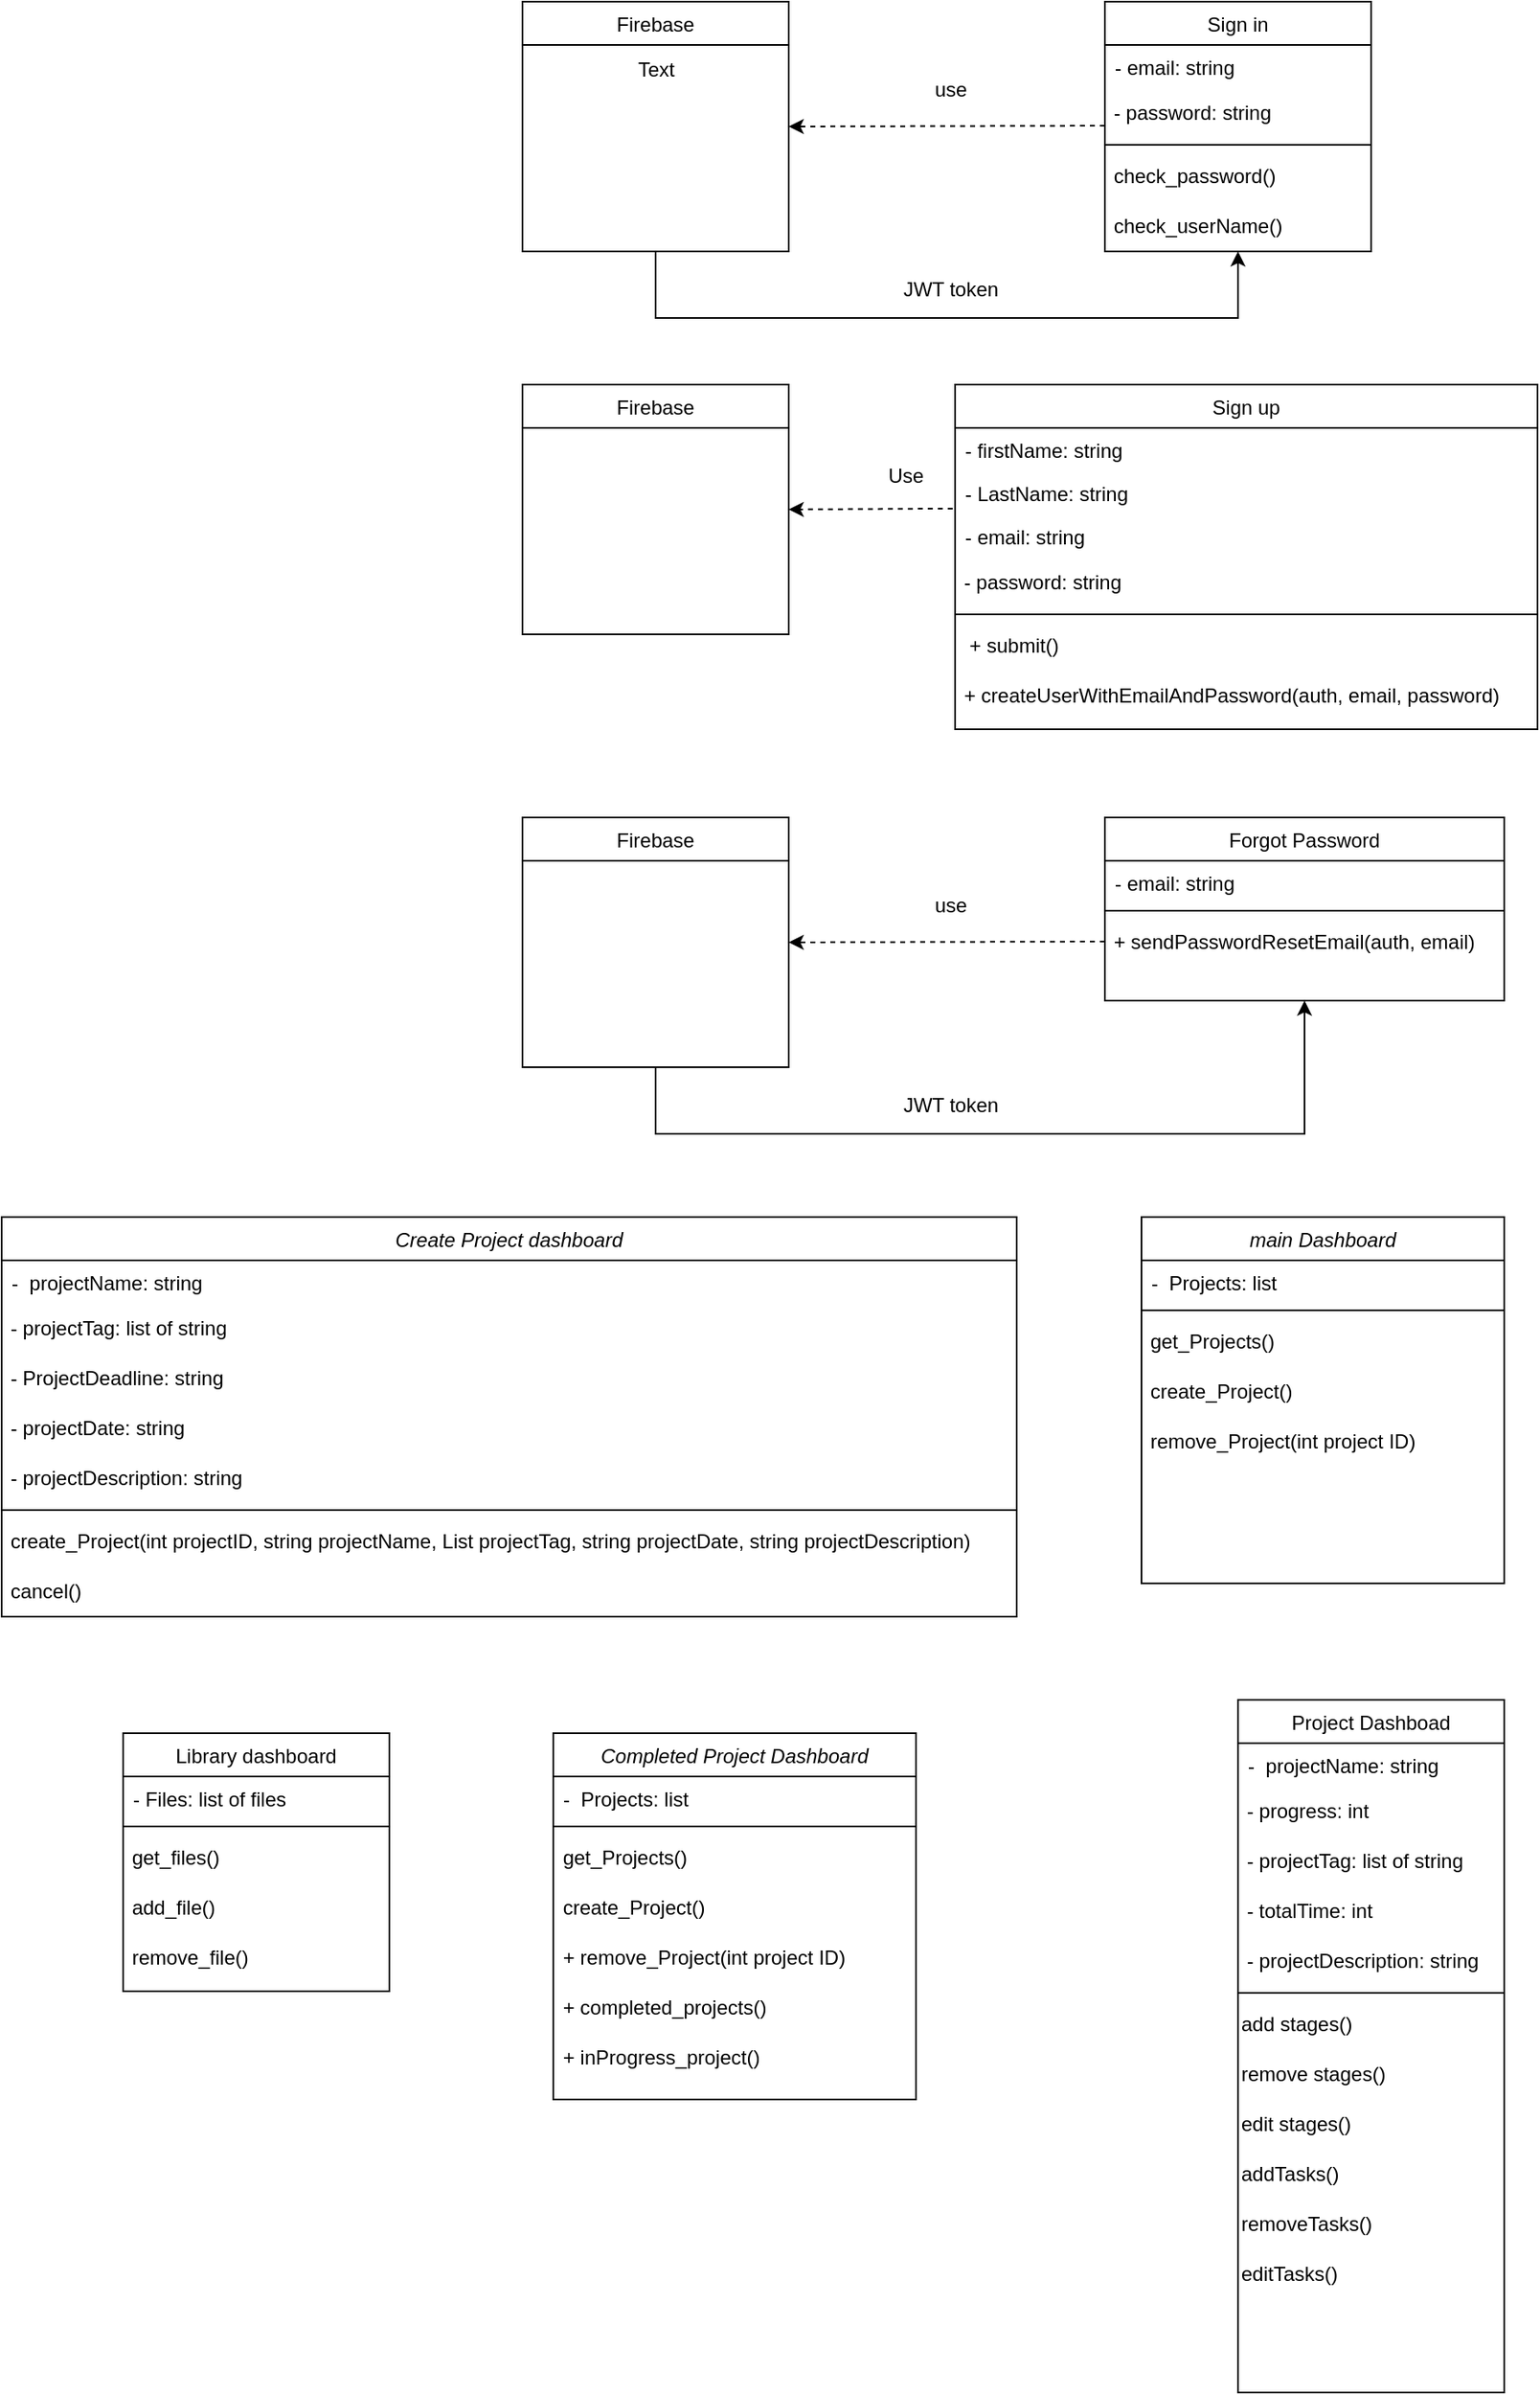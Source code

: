 <mxfile version="23.1.5" type="google">
  <diagram id="C5RBs43oDa-KdzZeNtuy" name="Page-1">
    <mxGraphModel grid="1" page="1" gridSize="10" guides="1" tooltips="1" connect="1" arrows="1" fold="1" pageScale="1" pageWidth="827" pageHeight="1169" math="0" shadow="0">
      <root>
        <mxCell id="WIyWlLk6GJQsqaUBKTNV-0" />
        <mxCell id="WIyWlLk6GJQsqaUBKTNV-1" parent="WIyWlLk6GJQsqaUBKTNV-0" />
        <mxCell id="zkfFHV4jXpPFQw0GAbJ--0" value="main Dashboard " style="swimlane;fontStyle=2;align=center;verticalAlign=top;childLayout=stackLayout;horizontal=1;startSize=26;horizontalStack=0;resizeParent=1;resizeLast=0;collapsible=1;marginBottom=0;rounded=0;shadow=0;strokeWidth=1;" vertex="1" parent="WIyWlLk6GJQsqaUBKTNV-1">
          <mxGeometry x="-298" y="790" width="218" height="220" as="geometry">
            <mxRectangle x="230" y="140" width="160" height="26" as="alternateBounds" />
          </mxGeometry>
        </mxCell>
        <mxCell id="zkfFHV4jXpPFQw0GAbJ--3" value="-  Projects: list" style="text;align=left;verticalAlign=top;spacingLeft=4;spacingRight=4;overflow=hidden;rotatable=0;points=[[0,0.5],[1,0.5]];portConstraint=eastwest;rounded=0;shadow=0;html=0;" vertex="1" parent="zkfFHV4jXpPFQw0GAbJ--0">
          <mxGeometry y="26" width="218" height="26" as="geometry" />
        </mxCell>
        <mxCell id="zkfFHV4jXpPFQw0GAbJ--4" value="" style="line;html=1;strokeWidth=1;align=left;verticalAlign=middle;spacingTop=-1;spacingLeft=3;spacingRight=3;rotatable=0;labelPosition=right;points=[];portConstraint=eastwest;" vertex="1" parent="zkfFHV4jXpPFQw0GAbJ--0">
          <mxGeometry y="52" width="218" height="8" as="geometry" />
        </mxCell>
        <mxCell id="jSiAcVPpjRtL4z8NfgZH-14" value="&amp;nbsp;get_Projects()" style="text;html=1;align=left;verticalAlign=middle;whiteSpace=wrap;rounded=0;" vertex="1" parent="zkfFHV4jXpPFQw0GAbJ--0">
          <mxGeometry y="60" width="218" height="30" as="geometry" />
        </mxCell>
        <mxCell id="9e0AxAzKwE3C_x6bAhKF-7" value="&lt;div align=&quot;left&quot;&gt;&amp;nbsp;create_Project()&lt;/div&gt;" style="text;html=1;align=left;verticalAlign=middle;resizable=0;points=[];autosize=1;strokeColor=none;fillColor=none;" vertex="1" parent="zkfFHV4jXpPFQw0GAbJ--0">
          <mxGeometry y="90" width="218" height="30" as="geometry" />
        </mxCell>
        <mxCell id="9e0AxAzKwE3C_x6bAhKF-8" value="&lt;div align=&quot;left&quot;&gt;&amp;nbsp;remove_Project(int project ID)&lt;/div&gt;" style="text;html=1;align=left;verticalAlign=middle;resizable=0;points=[];autosize=1;strokeColor=none;fillColor=none;" vertex="1" parent="zkfFHV4jXpPFQw0GAbJ--0">
          <mxGeometry y="120" width="218" height="30" as="geometry" />
        </mxCell>
        <mxCell id="zkfFHV4jXpPFQw0GAbJ--13" value="Library dashboard" style="swimlane;fontStyle=0;align=center;verticalAlign=top;childLayout=stackLayout;horizontal=1;startSize=26;horizontalStack=0;resizeParent=1;resizeLast=0;collapsible=1;marginBottom=0;rounded=0;shadow=0;strokeWidth=1;" vertex="1" parent="WIyWlLk6GJQsqaUBKTNV-1">
          <mxGeometry x="-910" y="1100" width="160" height="155" as="geometry">
            <mxRectangle x="340" y="380" width="170" height="26" as="alternateBounds" />
          </mxGeometry>
        </mxCell>
        <mxCell id="zkfFHV4jXpPFQw0GAbJ--14" value="- Files: list of files" style="text;align=left;verticalAlign=top;spacingLeft=4;spacingRight=4;overflow=hidden;rotatable=0;points=[[0,0.5],[1,0.5]];portConstraint=eastwest;" vertex="1" parent="zkfFHV4jXpPFQw0GAbJ--13">
          <mxGeometry y="26" width="160" height="26" as="geometry" />
        </mxCell>
        <mxCell id="zkfFHV4jXpPFQw0GAbJ--15" value="" style="line;html=1;strokeWidth=1;align=left;verticalAlign=middle;spacingTop=-1;spacingLeft=3;spacingRight=3;rotatable=0;labelPosition=right;points=[];portConstraint=eastwest;" vertex="1" parent="zkfFHV4jXpPFQw0GAbJ--13">
          <mxGeometry y="52" width="160" height="8" as="geometry" />
        </mxCell>
        <mxCell id="9e0AxAzKwE3C_x6bAhKF-4" value="&amp;nbsp;get_files()" style="text;html=1;align=left;verticalAlign=middle;resizable=0;points=[];autosize=1;strokeColor=none;fillColor=none;" vertex="1" parent="zkfFHV4jXpPFQw0GAbJ--13">
          <mxGeometry y="60" width="160" height="30" as="geometry" />
        </mxCell>
        <mxCell id="9e0AxAzKwE3C_x6bAhKF-5" value="&lt;div align=&quot;left&quot;&gt;&amp;nbsp;add_file()&lt;/div&gt;" style="text;html=1;align=left;verticalAlign=middle;resizable=0;points=[];autosize=1;strokeColor=none;fillColor=none;" vertex="1" parent="zkfFHV4jXpPFQw0GAbJ--13">
          <mxGeometry y="90" width="160" height="30" as="geometry" />
        </mxCell>
        <mxCell id="9e0AxAzKwE3C_x6bAhKF-6" value="&amp;nbsp;remove_file()" style="text;html=1;align=left;verticalAlign=middle;resizable=0;points=[];autosize=1;strokeColor=none;fillColor=none;" vertex="1" parent="zkfFHV4jXpPFQw0GAbJ--13">
          <mxGeometry y="120" width="160" height="30" as="geometry" />
        </mxCell>
        <mxCell id="zkfFHV4jXpPFQw0GAbJ--17" value="Project Dashboad" style="swimlane;fontStyle=0;align=center;verticalAlign=top;childLayout=stackLayout;horizontal=1;startSize=26;horizontalStack=0;resizeParent=1;resizeLast=0;collapsible=1;marginBottom=0;rounded=0;shadow=0;strokeWidth=1;" vertex="1" parent="WIyWlLk6GJQsqaUBKTNV-1">
          <mxGeometry x="-240" y="1080" width="160" height="416" as="geometry">
            <mxRectangle x="550" y="140" width="160" height="26" as="alternateBounds" />
          </mxGeometry>
        </mxCell>
        <mxCell id="Bea5tj7tOfxYovVr_kef-68" value="-  projectName: string" style="text;align=left;verticalAlign=top;spacingLeft=4;spacingRight=4;overflow=hidden;rotatable=0;points=[[0,0.5],[1,0.5]];portConstraint=eastwest;rounded=0;shadow=0;html=0;" vertex="1" parent="zkfFHV4jXpPFQw0GAbJ--17">
          <mxGeometry y="26" width="160" height="26" as="geometry" />
        </mxCell>
        <mxCell id="Bea5tj7tOfxYovVr_kef-72" value="&lt;div align=&quot;left&quot;&gt;&amp;nbsp;- progress: int&lt;br&gt;&lt;/div&gt;" style="text;html=1;align=left;verticalAlign=middle;whiteSpace=wrap;rounded=0;" vertex="1" parent="zkfFHV4jXpPFQw0GAbJ--17">
          <mxGeometry y="52" width="160" height="30" as="geometry" />
        </mxCell>
        <mxCell id="Bea5tj7tOfxYovVr_kef-69" value="&amp;nbsp;- projectTag: list of string" style="text;html=1;align=left;verticalAlign=middle;whiteSpace=wrap;rounded=0;" vertex="1" parent="zkfFHV4jXpPFQw0GAbJ--17">
          <mxGeometry y="82" width="160" height="30" as="geometry" />
        </mxCell>
        <mxCell id="Bea5tj7tOfxYovVr_kef-70" value="&lt;div align=&quot;left&quot;&gt;&amp;nbsp;- totalTime: int&lt;br&gt;&lt;/div&gt;" style="text;html=1;align=left;verticalAlign=middle;whiteSpace=wrap;rounded=0;" vertex="1" parent="zkfFHV4jXpPFQw0GAbJ--17">
          <mxGeometry y="112" width="160" height="30" as="geometry" />
        </mxCell>
        <mxCell id="Bea5tj7tOfxYovVr_kef-71" value="&lt;div&gt;&amp;nbsp;- projectDescription: string&lt;/div&gt;" style="text;html=1;align=left;verticalAlign=middle;whiteSpace=wrap;rounded=0;" vertex="1" parent="zkfFHV4jXpPFQw0GAbJ--17">
          <mxGeometry y="142" width="160" height="30" as="geometry" />
        </mxCell>
        <mxCell id="zkfFHV4jXpPFQw0GAbJ--23" value="" style="line;html=1;strokeWidth=1;align=left;verticalAlign=middle;spacingTop=-1;spacingLeft=3;spacingRight=3;rotatable=0;labelPosition=right;points=[];portConstraint=eastwest;" vertex="1" parent="zkfFHV4jXpPFQw0GAbJ--17">
          <mxGeometry y="172" width="160" height="8" as="geometry" />
        </mxCell>
        <mxCell id="Bea5tj7tOfxYovVr_kef-80" value="&lt;div align=&quot;left&quot;&gt;add stages()&lt;/div&gt;" style="text;html=1;align=left;verticalAlign=middle;resizable=0;points=[];autosize=1;strokeColor=none;fillColor=none;" vertex="1" parent="zkfFHV4jXpPFQw0GAbJ--17">
          <mxGeometry y="180" width="160" height="30" as="geometry" />
        </mxCell>
        <mxCell id="Bea5tj7tOfxYovVr_kef-81" value="&lt;div align=&quot;left&quot;&gt;remove stages()&lt;/div&gt;" style="text;html=1;align=left;verticalAlign=middle;resizable=0;points=[];autosize=1;strokeColor=none;fillColor=none;" vertex="1" parent="zkfFHV4jXpPFQw0GAbJ--17">
          <mxGeometry y="210" width="160" height="30" as="geometry" />
        </mxCell>
        <mxCell id="Bea5tj7tOfxYovVr_kef-82" value="&lt;div align=&quot;left&quot;&gt;edit stages()&lt;/div&gt;" style="text;html=1;align=left;verticalAlign=middle;resizable=0;points=[];autosize=1;strokeColor=none;fillColor=none;" vertex="1" parent="zkfFHV4jXpPFQw0GAbJ--17">
          <mxGeometry y="240" width="160" height="30" as="geometry" />
        </mxCell>
        <mxCell id="Bea5tj7tOfxYovVr_kef-83" value="&lt;div align=&quot;left&quot;&gt;addTasks()&lt;/div&gt;" style="text;html=1;align=left;verticalAlign=middle;resizable=0;points=[];autosize=1;strokeColor=none;fillColor=none;" vertex="1" parent="zkfFHV4jXpPFQw0GAbJ--17">
          <mxGeometry y="270" width="160" height="30" as="geometry" />
        </mxCell>
        <mxCell id="Bea5tj7tOfxYovVr_kef-84" value="&lt;div align=&quot;left&quot;&gt;removeTasks()&lt;/div&gt;" style="text;html=1;align=left;verticalAlign=middle;resizable=0;points=[];autosize=1;strokeColor=none;fillColor=none;" vertex="1" parent="zkfFHV4jXpPFQw0GAbJ--17">
          <mxGeometry y="300" width="160" height="30" as="geometry" />
        </mxCell>
        <mxCell id="Bea5tj7tOfxYovVr_kef-85" value="&lt;div align=&quot;left&quot;&gt;editTasks()&lt;/div&gt;" style="text;html=1;align=left;verticalAlign=middle;resizable=0;points=[];autosize=1;strokeColor=none;fillColor=none;" vertex="1" parent="zkfFHV4jXpPFQw0GAbJ--17">
          <mxGeometry y="330" width="160" height="30" as="geometry" />
        </mxCell>
        <mxCell id="Bea5tj7tOfxYovVr_kef-6" value="Sign in" style="swimlane;fontStyle=0;align=center;verticalAlign=top;childLayout=stackLayout;horizontal=1;startSize=26;horizontalStack=0;resizeParent=1;resizeLast=0;collapsible=1;marginBottom=0;rounded=0;shadow=0;strokeWidth=1;" vertex="1" parent="WIyWlLk6GJQsqaUBKTNV-1">
          <mxGeometry x="-320" y="60" width="160" height="150" as="geometry">
            <mxRectangle x="340" y="380" width="170" height="26" as="alternateBounds" />
          </mxGeometry>
        </mxCell>
        <mxCell id="Bea5tj7tOfxYovVr_kef-7" value="- email: string" style="text;align=left;verticalAlign=top;spacingLeft=4;spacingRight=4;overflow=hidden;rotatable=0;points=[[0,0.5],[1,0.5]];portConstraint=eastwest;" vertex="1" parent="Bea5tj7tOfxYovVr_kef-6">
          <mxGeometry y="26" width="160" height="26" as="geometry" />
        </mxCell>
        <mxCell id="Bea5tj7tOfxYovVr_kef-13" value="&lt;div align=&quot;left&quot;&gt;&amp;nbsp;- password: string&lt;br&gt;&lt;/div&gt;" style="text;html=1;align=left;verticalAlign=middle;whiteSpace=wrap;rounded=0;" vertex="1" parent="Bea5tj7tOfxYovVr_kef-6">
          <mxGeometry y="52" width="160" height="30" as="geometry" />
        </mxCell>
        <mxCell id="Bea5tj7tOfxYovVr_kef-8" value="" style="line;html=1;strokeWidth=1;align=left;verticalAlign=middle;spacingTop=-1;spacingLeft=3;spacingRight=3;rotatable=0;labelPosition=right;points=[];portConstraint=eastwest;" vertex="1" parent="Bea5tj7tOfxYovVr_kef-6">
          <mxGeometry y="82" width="160" height="8" as="geometry" />
        </mxCell>
        <mxCell id="Bea5tj7tOfxYovVr_kef-9" value="&amp;nbsp;check_password()" style="text;html=1;align=left;verticalAlign=middle;resizable=0;points=[];autosize=1;strokeColor=none;fillColor=none;" vertex="1" parent="Bea5tj7tOfxYovVr_kef-6">
          <mxGeometry y="90" width="160" height="30" as="geometry" />
        </mxCell>
        <mxCell id="Bea5tj7tOfxYovVr_kef-10" value="&amp;nbsp;check_userName()" style="text;html=1;align=left;verticalAlign=middle;resizable=0;points=[];autosize=1;strokeColor=none;fillColor=none;" vertex="1" parent="Bea5tj7tOfxYovVr_kef-6">
          <mxGeometry y="120" width="160" height="30" as="geometry" />
        </mxCell>
        <mxCell id="Bea5tj7tOfxYovVr_kef-34" style="edgeStyle=orthogonalEdgeStyle;rounded=0;orthogonalLoop=1;jettySize=auto;html=1;exitX=0.5;exitY=1;exitDx=0;exitDy=0;entryX=0.5;entryY=1;entryDx=0;entryDy=0;entryPerimeter=0;" edge="1" parent="WIyWlLk6GJQsqaUBKTNV-1" source="Bea5tj7tOfxYovVr_kef-14" target="Bea5tj7tOfxYovVr_kef-10">
          <mxGeometry relative="1" as="geometry">
            <mxPoint x="-240" y="270" as="targetPoint" />
            <Array as="points">
              <mxPoint x="-590" y="250" />
              <mxPoint x="-240" y="250" />
            </Array>
          </mxGeometry>
        </mxCell>
        <mxCell id="Bea5tj7tOfxYovVr_kef-14" value="Firebase" style="swimlane;fontStyle=0;align=center;verticalAlign=top;childLayout=stackLayout;horizontal=1;startSize=26;horizontalStack=0;resizeParent=1;resizeLast=0;collapsible=1;marginBottom=0;rounded=0;shadow=0;strokeWidth=1;" vertex="1" parent="WIyWlLk6GJQsqaUBKTNV-1">
          <mxGeometry x="-670" y="60" width="160" height="150" as="geometry">
            <mxRectangle x="340" y="380" width="170" height="26" as="alternateBounds" />
          </mxGeometry>
        </mxCell>
        <mxCell id="Bea5tj7tOfxYovVr_kef-33" value="Text" style="text;html=1;align=center;verticalAlign=middle;resizable=0;points=[];autosize=1;strokeColor=none;fillColor=none;" vertex="1" parent="Bea5tj7tOfxYovVr_kef-14">
          <mxGeometry y="26" width="160" height="30" as="geometry" />
        </mxCell>
        <mxCell id="Bea5tj7tOfxYovVr_kef-20" value="" style="endArrow=classic;html=1;rounded=0;entryX=1;entryY=0.5;entryDx=0;entryDy=0;exitX=0;exitY=0.75;exitDx=0;exitDy=0;dashed=1;" edge="1" parent="WIyWlLk6GJQsqaUBKTNV-1" source="Bea5tj7tOfxYovVr_kef-13" target="Bea5tj7tOfxYovVr_kef-14">
          <mxGeometry width="50" height="50" relative="1" as="geometry">
            <mxPoint x="-250" y="270" as="sourcePoint" />
            <mxPoint x="-200" y="220" as="targetPoint" />
          </mxGeometry>
        </mxCell>
        <mxCell id="Bea5tj7tOfxYovVr_kef-21" value="use" style="text;html=1;align=center;verticalAlign=middle;resizable=0;points=[];autosize=1;strokeColor=none;fillColor=none;" vertex="1" parent="WIyWlLk6GJQsqaUBKTNV-1">
          <mxGeometry x="-433.5" y="98" width="40" height="30" as="geometry" />
        </mxCell>
        <mxCell id="Bea5tj7tOfxYovVr_kef-22" value="Sign up" style="swimlane;fontStyle=0;align=center;verticalAlign=top;childLayout=stackLayout;horizontal=1;startSize=26;horizontalStack=0;resizeParent=1;resizeLast=0;collapsible=1;marginBottom=0;rounded=0;shadow=0;strokeWidth=1;" vertex="1" parent="WIyWlLk6GJQsqaUBKTNV-1">
          <mxGeometry x="-410" y="290" width="350" height="207" as="geometry">
            <mxRectangle x="340" y="380" width="170" height="26" as="alternateBounds" />
          </mxGeometry>
        </mxCell>
        <mxCell id="Bea5tj7tOfxYovVr_kef-31" value="- firstName: string" style="text;align=left;verticalAlign=top;spacingLeft=4;spacingRight=4;overflow=hidden;rotatable=0;points=[[0,0.5],[1,0.5]];portConstraint=eastwest;" vertex="1" parent="Bea5tj7tOfxYovVr_kef-22">
          <mxGeometry y="26" width="350" height="26" as="geometry" />
        </mxCell>
        <mxCell id="Bea5tj7tOfxYovVr_kef-32" value="- LastName: string" style="text;align=left;verticalAlign=top;spacingLeft=4;spacingRight=4;overflow=hidden;rotatable=0;points=[[0,0.5],[1,0.5]];portConstraint=eastwest;" vertex="1" parent="Bea5tj7tOfxYovVr_kef-22">
          <mxGeometry y="52" width="350" height="26" as="geometry" />
        </mxCell>
        <mxCell id="Bea5tj7tOfxYovVr_kef-23" value="- email: string" style="text;align=left;verticalAlign=top;spacingLeft=4;spacingRight=4;overflow=hidden;rotatable=0;points=[[0,0.5],[1,0.5]];portConstraint=eastwest;" vertex="1" parent="Bea5tj7tOfxYovVr_kef-22">
          <mxGeometry y="78" width="350" height="26" as="geometry" />
        </mxCell>
        <mxCell id="Bea5tj7tOfxYovVr_kef-24" value="&lt;div align=&quot;left&quot;&gt;&amp;nbsp;- password: string&lt;br&gt;&lt;/div&gt;" style="text;html=1;align=left;verticalAlign=middle;whiteSpace=wrap;rounded=0;" vertex="1" parent="Bea5tj7tOfxYovVr_kef-22">
          <mxGeometry y="104" width="350" height="30" as="geometry" />
        </mxCell>
        <mxCell id="Bea5tj7tOfxYovVr_kef-25" value="" style="line;html=1;strokeWidth=1;align=left;verticalAlign=middle;spacingTop=-1;spacingLeft=3;spacingRight=3;rotatable=0;labelPosition=right;points=[];portConstraint=eastwest;" vertex="1" parent="Bea5tj7tOfxYovVr_kef-22">
          <mxGeometry y="134" width="350" height="8" as="geometry" />
        </mxCell>
        <mxCell id="Bea5tj7tOfxYovVr_kef-26" value="&amp;nbsp; + submit()" style="text;html=1;align=left;verticalAlign=middle;resizable=0;points=[];autosize=1;strokeColor=none;fillColor=none;" vertex="1" parent="Bea5tj7tOfxYovVr_kef-22">
          <mxGeometry y="142" width="350" height="30" as="geometry" />
        </mxCell>
        <mxCell id="Bea5tj7tOfxYovVr_kef-36" value="&amp;nbsp;+ createUserWithEmailAndPassword(auth, email, password)" style="text;html=1;align=left;verticalAlign=middle;resizable=0;points=[];autosize=1;strokeColor=none;fillColor=none;" vertex="1" parent="Bea5tj7tOfxYovVr_kef-22">
          <mxGeometry y="172" width="350" height="30" as="geometry" />
        </mxCell>
        <mxCell id="Bea5tj7tOfxYovVr_kef-28" value="Firebase" style="swimlane;fontStyle=0;align=center;verticalAlign=top;childLayout=stackLayout;horizontal=1;startSize=26;horizontalStack=0;resizeParent=1;resizeLast=0;collapsible=1;marginBottom=0;rounded=0;shadow=0;strokeWidth=1;" vertex="1" parent="WIyWlLk6GJQsqaUBKTNV-1">
          <mxGeometry x="-670" y="290" width="160" height="150" as="geometry">
            <mxRectangle x="340" y="380" width="170" height="26" as="alternateBounds" />
          </mxGeometry>
        </mxCell>
        <mxCell id="Bea5tj7tOfxYovVr_kef-29" value="" style="endArrow=classic;html=1;rounded=0;entryX=1;entryY=0.5;entryDx=0;entryDy=0;exitX=-0.004;exitY=0.863;exitDx=0;exitDy=0;dashed=1;exitPerimeter=0;" edge="1" parent="WIyWlLk6GJQsqaUBKTNV-1" source="Bea5tj7tOfxYovVr_kef-32" target="Bea5tj7tOfxYovVr_kef-28">
          <mxGeometry width="50" height="50" relative="1" as="geometry">
            <mxPoint x="-250" y="500" as="sourcePoint" />
            <mxPoint x="-200" y="450" as="targetPoint" />
          </mxGeometry>
        </mxCell>
        <mxCell id="Bea5tj7tOfxYovVr_kef-30" value="Use" style="text;html=1;align=center;verticalAlign=middle;resizable=0;points=[];autosize=1;strokeColor=none;fillColor=none;" vertex="1" parent="WIyWlLk6GJQsqaUBKTNV-1">
          <mxGeometry x="-460" y="330" width="40" height="30" as="geometry" />
        </mxCell>
        <mxCell id="Bea5tj7tOfxYovVr_kef-35" value="JWT token" style="text;html=1;align=center;verticalAlign=middle;resizable=0;points=[];autosize=1;strokeColor=none;fillColor=none;" vertex="1" parent="WIyWlLk6GJQsqaUBKTNV-1">
          <mxGeometry x="-453" y="218" width="80" height="30" as="geometry" />
        </mxCell>
        <mxCell id="Bea5tj7tOfxYovVr_kef-37" value="Forgot Password" style="swimlane;fontStyle=0;align=center;verticalAlign=top;childLayout=stackLayout;horizontal=1;startSize=26;horizontalStack=0;resizeParent=1;resizeLast=0;collapsible=1;marginBottom=0;rounded=0;shadow=0;strokeWidth=1;" vertex="1" parent="WIyWlLk6GJQsqaUBKTNV-1">
          <mxGeometry x="-320" y="550" width="240" height="110" as="geometry">
            <mxRectangle x="340" y="380" width="170" height="26" as="alternateBounds" />
          </mxGeometry>
        </mxCell>
        <mxCell id="Bea5tj7tOfxYovVr_kef-38" value="- email: string" style="text;align=left;verticalAlign=top;spacingLeft=4;spacingRight=4;overflow=hidden;rotatable=0;points=[[0,0.5],[1,0.5]];portConstraint=eastwest;" vertex="1" parent="Bea5tj7tOfxYovVr_kef-37">
          <mxGeometry y="26" width="240" height="26" as="geometry" />
        </mxCell>
        <mxCell id="Bea5tj7tOfxYovVr_kef-40" value="" style="line;html=1;strokeWidth=1;align=left;verticalAlign=middle;spacingTop=-1;spacingLeft=3;spacingRight=3;rotatable=0;labelPosition=right;points=[];portConstraint=eastwest;" vertex="1" parent="Bea5tj7tOfxYovVr_kef-37">
          <mxGeometry y="52" width="240" height="8" as="geometry" />
        </mxCell>
        <mxCell id="Bea5tj7tOfxYovVr_kef-41" value="&amp;nbsp;+ sendPasswordResetEmail(auth, email)" style="text;html=1;align=left;verticalAlign=middle;resizable=0;points=[];autosize=1;strokeColor=none;fillColor=none;" vertex="1" parent="Bea5tj7tOfxYovVr_kef-37">
          <mxGeometry y="60" width="240" height="30" as="geometry" />
        </mxCell>
        <mxCell id="Bea5tj7tOfxYovVr_kef-43" style="edgeStyle=orthogonalEdgeStyle;rounded=0;orthogonalLoop=1;jettySize=auto;html=1;exitX=0.5;exitY=1;exitDx=0;exitDy=0;entryX=0.5;entryY=1;entryDx=0;entryDy=0;" edge="1" parent="WIyWlLk6GJQsqaUBKTNV-1" source="Bea5tj7tOfxYovVr_kef-44" target="Bea5tj7tOfxYovVr_kef-37">
          <mxGeometry relative="1" as="geometry">
            <mxPoint x="-240" y="710" as="targetPoint" />
            <Array as="points">
              <mxPoint x="-590" y="740" />
              <mxPoint x="-200" y="740" />
            </Array>
          </mxGeometry>
        </mxCell>
        <mxCell id="Bea5tj7tOfxYovVr_kef-44" value="Firebase" style="swimlane;fontStyle=0;align=center;verticalAlign=top;childLayout=stackLayout;horizontal=1;startSize=26;horizontalStack=0;resizeParent=1;resizeLast=0;collapsible=1;marginBottom=0;rounded=0;shadow=0;strokeWidth=1;" vertex="1" parent="WIyWlLk6GJQsqaUBKTNV-1">
          <mxGeometry x="-670" y="550" width="160" height="150" as="geometry">
            <mxRectangle x="340" y="380" width="170" height="26" as="alternateBounds" />
          </mxGeometry>
        </mxCell>
        <mxCell id="Bea5tj7tOfxYovVr_kef-46" value="" style="endArrow=classic;html=1;rounded=0;entryX=1;entryY=0.5;entryDx=0;entryDy=0;exitX=0;exitY=0.75;exitDx=0;exitDy=0;dashed=1;" edge="1" parent="WIyWlLk6GJQsqaUBKTNV-1" target="Bea5tj7tOfxYovVr_kef-44">
          <mxGeometry width="50" height="50" relative="1" as="geometry">
            <mxPoint x="-320.0" y="624.5" as="sourcePoint" />
            <mxPoint x="-200" y="710" as="targetPoint" />
          </mxGeometry>
        </mxCell>
        <mxCell id="Bea5tj7tOfxYovVr_kef-47" value="use" style="text;html=1;align=center;verticalAlign=middle;resizable=0;points=[];autosize=1;strokeColor=none;fillColor=none;" vertex="1" parent="WIyWlLk6GJQsqaUBKTNV-1">
          <mxGeometry x="-433.5" y="588" width="40" height="30" as="geometry" />
        </mxCell>
        <mxCell id="Bea5tj7tOfxYovVr_kef-48" value="JWT token" style="text;html=1;align=center;verticalAlign=middle;resizable=0;points=[];autosize=1;strokeColor=none;fillColor=none;" vertex="1" parent="WIyWlLk6GJQsqaUBKTNV-1">
          <mxGeometry x="-453" y="708" width="80" height="30" as="geometry" />
        </mxCell>
        <mxCell id="Bea5tj7tOfxYovVr_kef-50" value="Create Project dashboard" style="swimlane;fontStyle=2;align=center;verticalAlign=top;childLayout=stackLayout;horizontal=1;startSize=26;horizontalStack=0;resizeParent=1;resizeLast=0;collapsible=1;marginBottom=0;rounded=0;shadow=0;strokeWidth=1;" vertex="1" parent="WIyWlLk6GJQsqaUBKTNV-1">
          <mxGeometry x="-983" y="790" width="610" height="240" as="geometry">
            <mxRectangle x="230" y="140" width="160" height="26" as="alternateBounds" />
          </mxGeometry>
        </mxCell>
        <mxCell id="Bea5tj7tOfxYovVr_kef-51" value="-  projectName: string" style="text;align=left;verticalAlign=top;spacingLeft=4;spacingRight=4;overflow=hidden;rotatable=0;points=[[0,0.5],[1,0.5]];portConstraint=eastwest;rounded=0;shadow=0;html=0;" vertex="1" parent="Bea5tj7tOfxYovVr_kef-50">
          <mxGeometry y="26" width="610" height="26" as="geometry" />
        </mxCell>
        <mxCell id="Bea5tj7tOfxYovVr_kef-57" value="&amp;nbsp;- projectTag: list of string" style="text;html=1;align=left;verticalAlign=middle;whiteSpace=wrap;rounded=0;" vertex="1" parent="Bea5tj7tOfxYovVr_kef-50">
          <mxGeometry y="52" width="610" height="30" as="geometry" />
        </mxCell>
        <mxCell id="Bea5tj7tOfxYovVr_kef-58" value="&lt;div align=&quot;left&quot;&gt;&amp;nbsp;- ProjectDeadline: string&lt;br&gt;&lt;/div&gt;" style="text;html=1;align=left;verticalAlign=middle;whiteSpace=wrap;rounded=0;" vertex="1" parent="Bea5tj7tOfxYovVr_kef-50">
          <mxGeometry y="82" width="610" height="30" as="geometry" />
        </mxCell>
        <mxCell id="Bea5tj7tOfxYovVr_kef-56" value="&lt;div&gt;&amp;nbsp;- projectDate: string&lt;/div&gt;" style="text;html=1;align=left;verticalAlign=middle;whiteSpace=wrap;rounded=0;" vertex="1" parent="Bea5tj7tOfxYovVr_kef-50">
          <mxGeometry y="112" width="610" height="30" as="geometry" />
        </mxCell>
        <mxCell id="Bea5tj7tOfxYovVr_kef-60" value="&lt;div align=&quot;left&quot;&gt;&amp;nbsp;- projectDescription: string&lt;br&gt;&lt;/div&gt;" style="text;html=1;align=left;verticalAlign=middle;whiteSpace=wrap;rounded=0;" vertex="1" parent="Bea5tj7tOfxYovVr_kef-50">
          <mxGeometry y="142" width="610" height="30" as="geometry" />
        </mxCell>
        <mxCell id="Bea5tj7tOfxYovVr_kef-52" value="" style="line;html=1;strokeWidth=1;align=left;verticalAlign=middle;spacingTop=-1;spacingLeft=3;spacingRight=3;rotatable=0;labelPosition=right;points=[];portConstraint=eastwest;" vertex="1" parent="Bea5tj7tOfxYovVr_kef-50">
          <mxGeometry y="172" width="610" height="8" as="geometry" />
        </mxCell>
        <mxCell id="Bea5tj7tOfxYovVr_kef-55" value="&lt;div align=&quot;left&quot;&gt;&amp;nbsp;create_Project(int projectID, string projectName, List projectTag, string projectDate, string projectDescription)&lt;/div&gt;" style="text;html=1;align=left;verticalAlign=middle;resizable=0;points=[];autosize=1;strokeColor=none;fillColor=none;" vertex="1" parent="Bea5tj7tOfxYovVr_kef-50">
          <mxGeometry y="180" width="610" height="30" as="geometry" />
        </mxCell>
        <mxCell id="Bea5tj7tOfxYovVr_kef-64" value="&amp;nbsp;cancel()" style="text;html=1;align=left;verticalAlign=middle;resizable=0;points=[];autosize=1;strokeColor=none;fillColor=none;" vertex="1" parent="Bea5tj7tOfxYovVr_kef-50">
          <mxGeometry y="210" width="610" height="30" as="geometry" />
        </mxCell>
        <mxCell id="Bea5tj7tOfxYovVr_kef-86" value="Completed Project Dashboard" style="swimlane;fontStyle=2;align=center;verticalAlign=top;childLayout=stackLayout;horizontal=1;startSize=26;horizontalStack=0;resizeParent=1;resizeLast=0;collapsible=1;marginBottom=0;rounded=0;shadow=0;strokeWidth=1;" vertex="1" parent="WIyWlLk6GJQsqaUBKTNV-1">
          <mxGeometry x="-651.5" y="1100" width="218" height="220" as="geometry">
            <mxRectangle x="230" y="140" width="160" height="26" as="alternateBounds" />
          </mxGeometry>
        </mxCell>
        <mxCell id="Bea5tj7tOfxYovVr_kef-87" value="-  Projects: list" style="text;align=left;verticalAlign=top;spacingLeft=4;spacingRight=4;overflow=hidden;rotatable=0;points=[[0,0.5],[1,0.5]];portConstraint=eastwest;rounded=0;shadow=0;html=0;" vertex="1" parent="Bea5tj7tOfxYovVr_kef-86">
          <mxGeometry y="26" width="218" height="26" as="geometry" />
        </mxCell>
        <mxCell id="Bea5tj7tOfxYovVr_kef-88" value="" style="line;html=1;strokeWidth=1;align=left;verticalAlign=middle;spacingTop=-1;spacingLeft=3;spacingRight=3;rotatable=0;labelPosition=right;points=[];portConstraint=eastwest;" vertex="1" parent="Bea5tj7tOfxYovVr_kef-86">
          <mxGeometry y="52" width="218" height="8" as="geometry" />
        </mxCell>
        <mxCell id="Bea5tj7tOfxYovVr_kef-89" value="&amp;nbsp;get_Projects()" style="text;html=1;align=left;verticalAlign=middle;whiteSpace=wrap;rounded=0;" vertex="1" parent="Bea5tj7tOfxYovVr_kef-86">
          <mxGeometry y="60" width="218" height="30" as="geometry" />
        </mxCell>
        <mxCell id="Bea5tj7tOfxYovVr_kef-90" value="&lt;div align=&quot;left&quot;&gt;&amp;nbsp;create_Project()&lt;/div&gt;" style="text;html=1;align=left;verticalAlign=middle;resizable=0;points=[];autosize=1;strokeColor=none;fillColor=none;" vertex="1" parent="Bea5tj7tOfxYovVr_kef-86">
          <mxGeometry y="90" width="218" height="30" as="geometry" />
        </mxCell>
        <mxCell id="Bea5tj7tOfxYovVr_kef-91" value="&amp;nbsp;+ remove_Project(int project ID)" style="text;html=1;align=left;verticalAlign=middle;resizable=0;points=[];autosize=1;strokeColor=none;fillColor=none;" vertex="1" parent="Bea5tj7tOfxYovVr_kef-86">
          <mxGeometry y="120" width="218" height="30" as="geometry" />
        </mxCell>
        <mxCell id="Bea5tj7tOfxYovVr_kef-92" value="&amp;nbsp;+ completed_projects()" style="text;html=1;align=left;verticalAlign=middle;resizable=0;points=[];autosize=1;strokeColor=none;fillColor=none;" vertex="1" parent="Bea5tj7tOfxYovVr_kef-86">
          <mxGeometry y="150" width="218" height="30" as="geometry" />
        </mxCell>
        <mxCell id="Bea5tj7tOfxYovVr_kef-93" value="&amp;nbsp;+ inProgress_project()" style="text;html=1;align=left;verticalAlign=middle;whiteSpace=wrap;rounded=0;" vertex="1" parent="Bea5tj7tOfxYovVr_kef-86">
          <mxGeometry y="180" width="218" height="30" as="geometry" />
        </mxCell>
      </root>
    </mxGraphModel>
  </diagram>
</mxfile>
